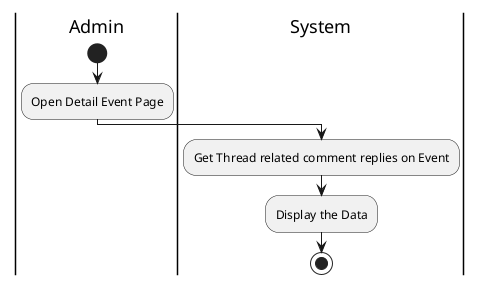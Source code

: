 @startuml ViewReply_Admin

skinparam ConditionEndStyle hline
skinparam conditionStyle diamond
skinparam Monochrome true
skinparam Shadowing false

|Admin|
start
:Open Detail Event Page;

|System|
:Get Thread related comment replies on Event;
:Display the Data;

stop

@enduml